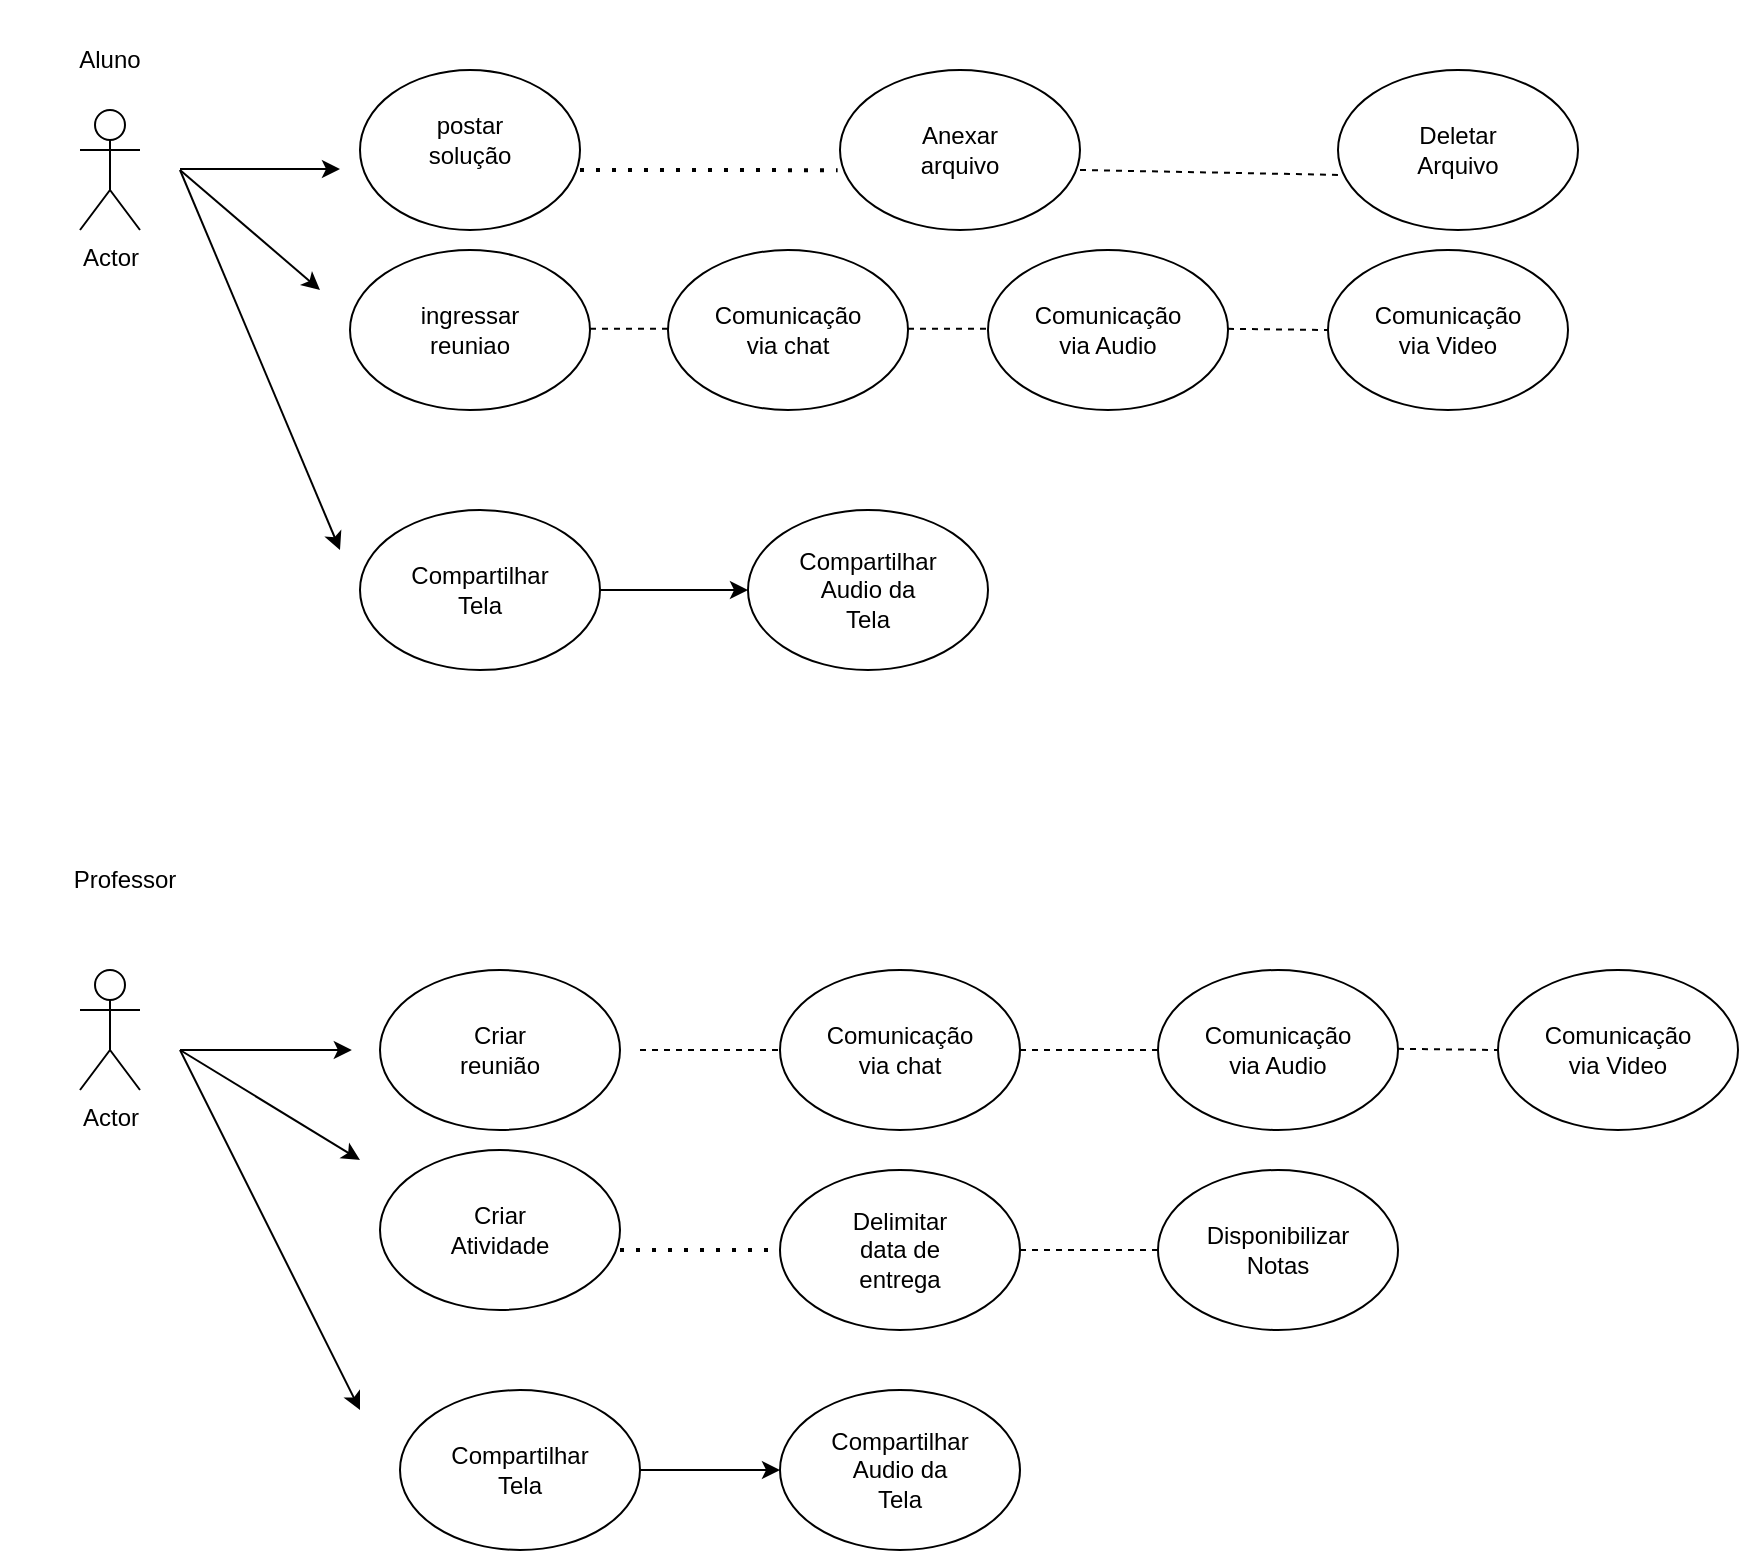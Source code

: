<mxfile version="16.6.6" type="github"><diagram id="9boVa9WijIf088uDKERu" name="Page-1"><mxGraphModel dx="1673" dy="934" grid="1" gridSize="10" guides="1" tooltips="1" connect="1" arrows="1" fold="1" page="1" pageScale="1" pageWidth="827" pageHeight="1169" math="0" shadow="0"><root><mxCell id="0"/><mxCell id="1" parent="0"/><mxCell id="aEOJ05d05khLVDUG2NK7-2" value="Actor" style="shape=umlActor;verticalLabelPosition=bottom;verticalAlign=top;html=1;outlineConnect=0;" vertex="1" parent="1"><mxGeometry x="120" y="90" width="30" height="60" as="geometry"/></mxCell><mxCell id="aEOJ05d05khLVDUG2NK7-9" value="Actor" style="shape=umlActor;verticalLabelPosition=bottom;verticalAlign=top;html=1;outlineConnect=0;" vertex="1" parent="1"><mxGeometry x="120" y="520" width="30" height="60" as="geometry"/></mxCell><mxCell id="aEOJ05d05khLVDUG2NK7-13" value="" style="endArrow=classic;html=1;rounded=0;entryX=-0.017;entryY=0.381;entryDx=0;entryDy=0;entryPerimeter=0;" edge="1" parent="1"><mxGeometry width="50" height="50" relative="1" as="geometry"><mxPoint x="170" y="560" as="sourcePoint"/><mxPoint x="255.92" y="560.01" as="targetPoint"/><Array as="points"><mxPoint x="240" y="560"/></Array></mxGeometry></mxCell><mxCell id="aEOJ05d05khLVDUG2NK7-14" value="" style="endArrow=classic;html=1;rounded=0;" edge="1" parent="1"><mxGeometry width="50" height="50" relative="1" as="geometry"><mxPoint x="170" y="119.5" as="sourcePoint"/><mxPoint x="250" y="119.5" as="targetPoint"/></mxGeometry></mxCell><mxCell id="aEOJ05d05khLVDUG2NK7-15" value="" style="ellipse;whiteSpace=wrap;html=1;" vertex="1" parent="1"><mxGeometry x="260" y="70" width="110" height="80" as="geometry"/></mxCell><mxCell id="aEOJ05d05khLVDUG2NK7-16" value="postar solução" style="text;html=1;strokeColor=none;fillColor=none;align=center;verticalAlign=middle;whiteSpace=wrap;rounded=0;" vertex="1" parent="1"><mxGeometry x="285" y="90" width="60" height="30" as="geometry"/></mxCell><mxCell id="aEOJ05d05khLVDUG2NK7-17" value="" style="endArrow=none;dashed=1;html=1;dashPattern=1 3;strokeWidth=2;rounded=0;exitX=1;exitY=0.625;exitDx=0;exitDy=0;exitPerimeter=0;entryX=-0.01;entryY=0.626;entryDx=0;entryDy=0;entryPerimeter=0;" edge="1" parent="1" source="aEOJ05d05khLVDUG2NK7-15" target="aEOJ05d05khLVDUG2NK7-18"><mxGeometry width="50" height="50" relative="1" as="geometry"><mxPoint x="400" y="120" as="sourcePoint"/><mxPoint x="480" y="120" as="targetPoint"/></mxGeometry></mxCell><mxCell id="aEOJ05d05khLVDUG2NK7-18" value="" style="ellipse;whiteSpace=wrap;html=1;" vertex="1" parent="1"><mxGeometry x="500" y="70" width="120" height="80" as="geometry"/></mxCell><mxCell id="aEOJ05d05khLVDUG2NK7-19" value="Anexar arquivo" style="text;html=1;strokeColor=none;fillColor=none;align=center;verticalAlign=middle;whiteSpace=wrap;rounded=0;" vertex="1" parent="1"><mxGeometry x="530" y="95" width="60" height="30" as="geometry"/></mxCell><mxCell id="aEOJ05d05khLVDUG2NK7-20" value="" style="endArrow=classic;html=1;rounded=0;" edge="1" parent="1"><mxGeometry width="50" height="50" relative="1" as="geometry"><mxPoint x="170" y="120" as="sourcePoint"/><mxPoint x="250" y="310" as="targetPoint"/><Array as="points"/></mxGeometry></mxCell><mxCell id="aEOJ05d05khLVDUG2NK7-21" value="" style="ellipse;whiteSpace=wrap;html=1;" vertex="1" parent="1"><mxGeometry x="255" y="160" width="120" height="80" as="geometry"/></mxCell><mxCell id="aEOJ05d05khLVDUG2NK7-22" value="ingressar reuniao" style="text;html=1;strokeColor=none;fillColor=none;align=center;verticalAlign=middle;whiteSpace=wrap;rounded=0;" vertex="1" parent="1"><mxGeometry x="285" y="185" width="60" height="30" as="geometry"/></mxCell><mxCell id="aEOJ05d05khLVDUG2NK7-24" value="" style="ellipse;whiteSpace=wrap;html=1;" vertex="1" parent="1"><mxGeometry x="270" y="520" width="120" height="80" as="geometry"/></mxCell><mxCell id="aEOJ05d05khLVDUG2NK7-25" value="Criar reunião" style="text;html=1;strokeColor=none;fillColor=none;align=center;verticalAlign=middle;whiteSpace=wrap;rounded=0;" vertex="1" parent="1"><mxGeometry x="300" y="545" width="60" height="30" as="geometry"/></mxCell><mxCell id="aEOJ05d05khLVDUG2NK7-29" value="" style="endArrow=classic;html=1;rounded=0;" edge="1" parent="1"><mxGeometry width="50" height="50" relative="1" as="geometry"><mxPoint x="170" y="560" as="sourcePoint"/><mxPoint x="260" y="615" as="targetPoint"/><Array as="points"/></mxGeometry></mxCell><mxCell id="aEOJ05d05khLVDUG2NK7-30" value="" style="ellipse;whiteSpace=wrap;html=1;" vertex="1" parent="1"><mxGeometry x="270" y="610" width="120" height="80" as="geometry"/></mxCell><mxCell id="aEOJ05d05khLVDUG2NK7-31" value="Criar Atividade" style="text;html=1;strokeColor=none;fillColor=none;align=center;verticalAlign=middle;whiteSpace=wrap;rounded=0;" vertex="1" parent="1"><mxGeometry x="300" y="635" width="60" height="30" as="geometry"/></mxCell><mxCell id="aEOJ05d05khLVDUG2NK7-32" value="" style="ellipse;whiteSpace=wrap;html=1;" vertex="1" parent="1"><mxGeometry x="744" y="160" width="120" height="80" as="geometry"/></mxCell><mxCell id="aEOJ05d05khLVDUG2NK7-33" value="" style="ellipse;whiteSpace=wrap;html=1;" vertex="1" parent="1"><mxGeometry x="574" y="160" width="120" height="80" as="geometry"/></mxCell><mxCell id="aEOJ05d05khLVDUG2NK7-34" value="" style="ellipse;whiteSpace=wrap;html=1;" vertex="1" parent="1"><mxGeometry x="414" y="160" width="120" height="80" as="geometry"/></mxCell><mxCell id="aEOJ05d05khLVDUG2NK7-37" value="" style="endArrow=none;dashed=1;html=1;rounded=0;" edge="1" parent="1"><mxGeometry width="50" height="50" relative="1" as="geometry"><mxPoint x="375" y="199.41" as="sourcePoint"/><mxPoint x="415" y="199.41" as="targetPoint"/></mxGeometry></mxCell><mxCell id="aEOJ05d05khLVDUG2NK7-38" value="" style="endArrow=none;dashed=1;html=1;rounded=0;" edge="1" parent="1"><mxGeometry width="50" height="50" relative="1" as="geometry"><mxPoint x="534" y="199.41" as="sourcePoint"/><mxPoint x="574" y="199.41" as="targetPoint"/></mxGeometry></mxCell><mxCell id="aEOJ05d05khLVDUG2NK7-39" value="" style="endArrow=none;dashed=1;html=1;rounded=0;entryX=0;entryY=0.5;entryDx=0;entryDy=0;" edge="1" parent="1" target="aEOJ05d05khLVDUG2NK7-32"><mxGeometry width="50" height="50" relative="1" as="geometry"><mxPoint x="694" y="199.41" as="sourcePoint"/><mxPoint x="734" y="199.41" as="targetPoint"/></mxGeometry></mxCell><mxCell id="aEOJ05d05khLVDUG2NK7-40" value="Comunicação via chat" style="text;html=1;strokeColor=none;fillColor=none;align=center;verticalAlign=middle;whiteSpace=wrap;rounded=0;" vertex="1" parent="1"><mxGeometry x="444" y="185" width="60" height="30" as="geometry"/></mxCell><mxCell id="aEOJ05d05khLVDUG2NK7-41" value="Comunicação via Audio" style="text;html=1;strokeColor=none;fillColor=none;align=center;verticalAlign=middle;whiteSpace=wrap;rounded=0;" vertex="1" parent="1"><mxGeometry x="604" y="185" width="60" height="30" as="geometry"/></mxCell><mxCell id="aEOJ05d05khLVDUG2NK7-42" value="Comunicação via Video" style="text;html=1;strokeColor=none;fillColor=none;align=center;verticalAlign=middle;whiteSpace=wrap;rounded=0;" vertex="1" parent="1"><mxGeometry x="774" y="185" width="60" height="30" as="geometry"/></mxCell><mxCell id="aEOJ05d05khLVDUG2NK7-62" value="" style="ellipse;whiteSpace=wrap;html=1;" vertex="1" parent="1"><mxGeometry x="829" y="520" width="120" height="80" as="geometry"/></mxCell><mxCell id="aEOJ05d05khLVDUG2NK7-63" value="" style="ellipse;whiteSpace=wrap;html=1;" vertex="1" parent="1"><mxGeometry x="659" y="520" width="120" height="80" as="geometry"/></mxCell><mxCell id="aEOJ05d05khLVDUG2NK7-64" value="" style="ellipse;whiteSpace=wrap;html=1;" vertex="1" parent="1"><mxGeometry x="470" y="520" width="120" height="80" as="geometry"/></mxCell><mxCell id="aEOJ05d05khLVDUG2NK7-65" value="" style="endArrow=none;dashed=1;html=1;rounded=0;entryX=0;entryY=0.5;entryDx=0;entryDy=0;exitX=1;exitY=0.5;exitDx=0;exitDy=0;" edge="1" parent="1" source="aEOJ05d05khLVDUG2NK7-64" target="aEOJ05d05khLVDUG2NK7-63"><mxGeometry width="50" height="50" relative="1" as="geometry"><mxPoint x="610" y="560" as="sourcePoint"/><mxPoint x="590" y="559.41" as="targetPoint"/></mxGeometry></mxCell><mxCell id="aEOJ05d05khLVDUG2NK7-66" value="" style="endArrow=none;dashed=1;html=1;rounded=0;entryX=0;entryY=0.5;entryDx=0;entryDy=0;" edge="1" parent="1" target="aEOJ05d05khLVDUG2NK7-62"><mxGeometry width="50" height="50" relative="1" as="geometry"><mxPoint x="779" y="559.41" as="sourcePoint"/><mxPoint x="819" y="559.41" as="targetPoint"/></mxGeometry></mxCell><mxCell id="aEOJ05d05khLVDUG2NK7-67" value="Comunicação via chat" style="text;html=1;strokeColor=none;fillColor=none;align=center;verticalAlign=middle;whiteSpace=wrap;rounded=0;" vertex="1" parent="1"><mxGeometry x="500" y="545" width="60" height="30" as="geometry"/></mxCell><mxCell id="aEOJ05d05khLVDUG2NK7-68" value="Comunicação via Audio" style="text;html=1;strokeColor=none;fillColor=none;align=center;verticalAlign=middle;whiteSpace=wrap;rounded=0;" vertex="1" parent="1"><mxGeometry x="689" y="545" width="60" height="30" as="geometry"/></mxCell><mxCell id="aEOJ05d05khLVDUG2NK7-69" value="Comunicação via Video" style="text;html=1;strokeColor=none;fillColor=none;align=center;verticalAlign=middle;whiteSpace=wrap;rounded=0;" vertex="1" parent="1"><mxGeometry x="859" y="545" width="60" height="30" as="geometry"/></mxCell><mxCell id="aEOJ05d05khLVDUG2NK7-73" value="" style="endArrow=none;dashed=1;html=1;rounded=0;" edge="1" parent="1"><mxGeometry width="50" height="50" relative="1" as="geometry"><mxPoint x="400" y="560" as="sourcePoint"/><mxPoint x="470" y="560" as="targetPoint"/></mxGeometry></mxCell><mxCell id="aEOJ05d05khLVDUG2NK7-75" value="" style="ellipse;whiteSpace=wrap;html=1;" vertex="1" parent="1"><mxGeometry x="260" y="290" width="120" height="80" as="geometry"/></mxCell><mxCell id="aEOJ05d05khLVDUG2NK7-76" value="" style="endArrow=classic;html=1;rounded=0;" edge="1" parent="1"><mxGeometry width="50" height="50" relative="1" as="geometry"><mxPoint x="170" y="120" as="sourcePoint"/><mxPoint x="240" y="180" as="targetPoint"/></mxGeometry></mxCell><mxCell id="aEOJ05d05khLVDUG2NK7-77" value="Compartilhar Tela" style="text;html=1;strokeColor=none;fillColor=none;align=center;verticalAlign=middle;whiteSpace=wrap;rounded=0;" vertex="1" parent="1"><mxGeometry x="290" y="315" width="60" height="30" as="geometry"/></mxCell><mxCell id="aEOJ05d05khLVDUG2NK7-78" value="" style="ellipse;whiteSpace=wrap;html=1;" vertex="1" parent="1"><mxGeometry x="280" y="730" width="120" height="80" as="geometry"/></mxCell><mxCell id="aEOJ05d05khLVDUG2NK7-79" value="Compartilhar Tela" style="text;html=1;strokeColor=none;fillColor=none;align=center;verticalAlign=middle;whiteSpace=wrap;rounded=0;" vertex="1" parent="1"><mxGeometry x="310" y="755" width="60" height="30" as="geometry"/></mxCell><mxCell id="aEOJ05d05khLVDUG2NK7-80" value="" style="endArrow=classic;html=1;rounded=0;" edge="1" parent="1"><mxGeometry width="50" height="50" relative="1" as="geometry"><mxPoint x="170" y="560" as="sourcePoint"/><mxPoint x="260" y="740" as="targetPoint"/></mxGeometry></mxCell><mxCell id="aEOJ05d05khLVDUG2NK7-82" value="" style="ellipse;whiteSpace=wrap;html=1;" vertex="1" parent="1"><mxGeometry x="470" y="730" width="120" height="80" as="geometry"/></mxCell><mxCell id="aEOJ05d05khLVDUG2NK7-83" value="Compartilhar Audio da Tela" style="text;html=1;strokeColor=none;fillColor=none;align=center;verticalAlign=middle;whiteSpace=wrap;rounded=0;" vertex="1" parent="1"><mxGeometry x="500" y="755" width="60" height="30" as="geometry"/></mxCell><mxCell id="aEOJ05d05khLVDUG2NK7-84" value="" style="endArrow=classic;html=1;rounded=0;entryX=0;entryY=0.5;entryDx=0;entryDy=0;" edge="1" parent="1" target="aEOJ05d05khLVDUG2NK7-82"><mxGeometry width="50" height="50" relative="1" as="geometry"><mxPoint x="400" y="770" as="sourcePoint"/><mxPoint x="460" y="770" as="targetPoint"/></mxGeometry></mxCell><mxCell id="aEOJ05d05khLVDUG2NK7-87" value="" style="ellipse;whiteSpace=wrap;html=1;" vertex="1" parent="1"><mxGeometry x="470" y="620" width="120" height="80" as="geometry"/></mxCell><mxCell id="aEOJ05d05khLVDUG2NK7-88" value="Delimitar data de entrega" style="text;html=1;strokeColor=none;fillColor=none;align=center;verticalAlign=middle;whiteSpace=wrap;rounded=0;" vertex="1" parent="1"><mxGeometry x="500" y="645" width="60" height="30" as="geometry"/></mxCell><mxCell id="aEOJ05d05khLVDUG2NK7-89" value="" style="endArrow=none;dashed=1;html=1;dashPattern=1 3;strokeWidth=2;rounded=0;entryX=0;entryY=0.5;entryDx=0;entryDy=0;" edge="1" parent="1" target="aEOJ05d05khLVDUG2NK7-87"><mxGeometry width="50" height="50" relative="1" as="geometry"><mxPoint x="390" y="660" as="sourcePoint"/><mxPoint x="460" y="660" as="targetPoint"/></mxGeometry></mxCell><mxCell id="aEOJ05d05khLVDUG2NK7-92" value="" style="ellipse;whiteSpace=wrap;html=1;" vertex="1" parent="1"><mxGeometry x="659" y="620" width="120" height="80" as="geometry"/></mxCell><mxCell id="aEOJ05d05khLVDUG2NK7-93" value="" style="endArrow=none;dashed=1;html=1;rounded=0;entryX=0;entryY=0.5;entryDx=0;entryDy=0;" edge="1" parent="1" target="aEOJ05d05khLVDUG2NK7-92"><mxGeometry width="50" height="50" relative="1" as="geometry"><mxPoint x="590" y="660" as="sourcePoint"/><mxPoint x="640" y="610" as="targetPoint"/></mxGeometry></mxCell><mxCell id="aEOJ05d05khLVDUG2NK7-94" value="Disponibilizar Notas" style="text;html=1;strokeColor=none;fillColor=none;align=center;verticalAlign=middle;whiteSpace=wrap;rounded=0;" vertex="1" parent="1"><mxGeometry x="689" y="645" width="60" height="30" as="geometry"/></mxCell><mxCell id="aEOJ05d05khLVDUG2NK7-95" value="" style="ellipse;whiteSpace=wrap;html=1;" vertex="1" parent="1"><mxGeometry x="454" y="290" width="120" height="80" as="geometry"/></mxCell><mxCell id="aEOJ05d05khLVDUG2NK7-96" value="Compartilhar Audio da Tela" style="text;html=1;strokeColor=none;fillColor=none;align=center;verticalAlign=middle;whiteSpace=wrap;rounded=0;" vertex="1" parent="1"><mxGeometry x="484" y="315" width="60" height="30" as="geometry"/></mxCell><mxCell id="aEOJ05d05khLVDUG2NK7-97" value="" style="endArrow=classic;html=1;rounded=0;entryX=0;entryY=0.5;entryDx=0;entryDy=0;" edge="1" parent="1" target="aEOJ05d05khLVDUG2NK7-95"><mxGeometry width="50" height="50" relative="1" as="geometry"><mxPoint x="380" y="330" as="sourcePoint"/><mxPoint x="444" y="330" as="targetPoint"/></mxGeometry></mxCell><mxCell id="aEOJ05d05khLVDUG2NK7-98" value="" style="ellipse;whiteSpace=wrap;html=1;" vertex="1" parent="1"><mxGeometry x="749" y="70" width="120" height="80" as="geometry"/></mxCell><mxCell id="aEOJ05d05khLVDUG2NK7-99" value="" style="endArrow=none;dashed=1;html=1;rounded=0;entryX=0.013;entryY=0.656;entryDx=0;entryDy=0;entryPerimeter=0;" edge="1" parent="1" target="aEOJ05d05khLVDUG2NK7-98"><mxGeometry width="50" height="50" relative="1" as="geometry"><mxPoint x="620" y="120" as="sourcePoint"/><mxPoint x="670" y="70" as="targetPoint"/></mxGeometry></mxCell><mxCell id="aEOJ05d05khLVDUG2NK7-100" value="Deletar Arquivo" style="text;html=1;strokeColor=none;fillColor=none;align=center;verticalAlign=middle;whiteSpace=wrap;rounded=0;" vertex="1" parent="1"><mxGeometry x="779" y="95" width="60" height="30" as="geometry"/></mxCell><mxCell id="aEOJ05d05khLVDUG2NK7-101" value="Aluno" style="text;html=1;strokeColor=none;fillColor=none;align=center;verticalAlign=middle;whiteSpace=wrap;rounded=0;" vertex="1" parent="1"><mxGeometry x="80" y="35" width="110" height="60" as="geometry"/></mxCell><mxCell id="aEOJ05d05khLVDUG2NK7-102" value="Professor" style="text;html=1;strokeColor=none;fillColor=none;align=center;verticalAlign=middle;whiteSpace=wrap;rounded=0;" vertex="1" parent="1"><mxGeometry x="105" y="450" width="75" height="50" as="geometry"/></mxCell></root></mxGraphModel></diagram></mxfile>